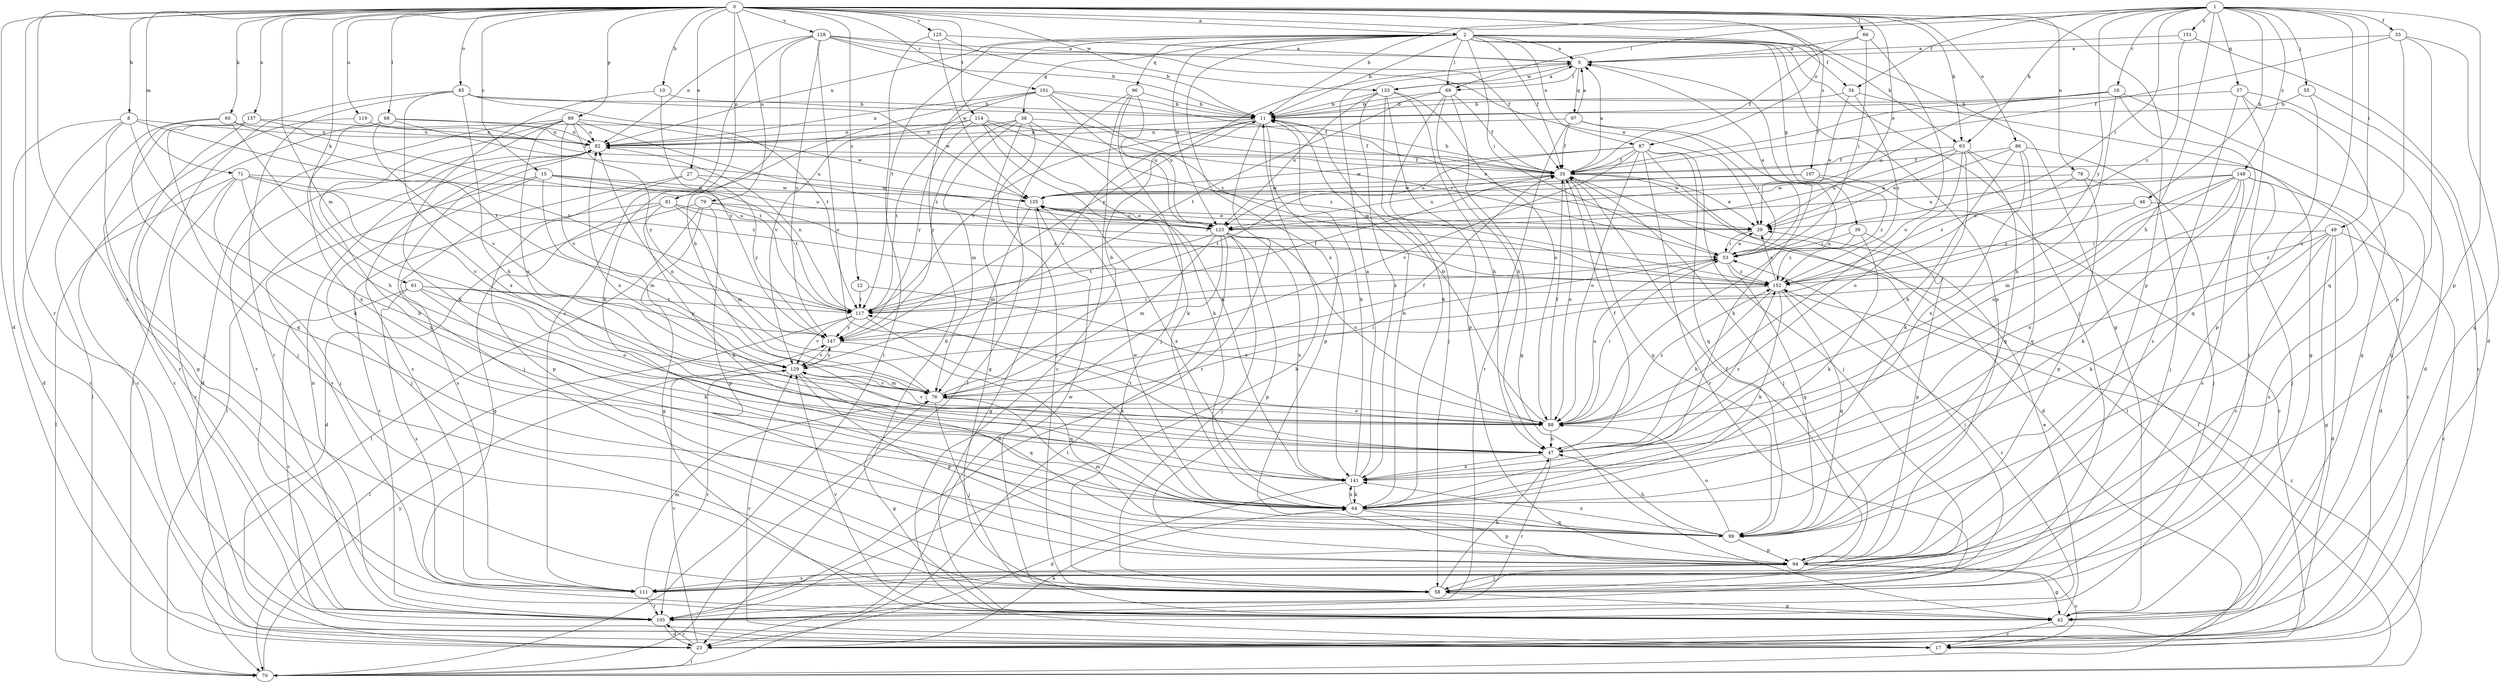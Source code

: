 strict digraph  {
0;
1;
2;
5;
8;
10;
11;
12;
15;
16;
17;
23;
27;
29;
33;
34;
35;
37;
38;
39;
42;
46;
47;
49;
53;
55;
58;
60;
61;
63;
64;
66;
68;
69;
70;
71;
76;
78;
79;
81;
82;
85;
86;
87;
88;
89;
94;
96;
97;
99;
101;
105;
107;
111;
114;
117;
119;
123;
125;
128;
129;
133;
135;
137;
141;
147;
148;
151;
152;
0 -> 2  [label=a];
0 -> 8  [label=b];
0 -> 10  [label=b];
0 -> 12  [label=c];
0 -> 15  [label=c];
0 -> 23  [label=d];
0 -> 27  [label=e];
0 -> 29  [label=e];
0 -> 60  [label=k];
0 -> 61  [label=k];
0 -> 63  [label=k];
0 -> 66  [label=l];
0 -> 68  [label=l];
0 -> 71  [label=m];
0 -> 76  [label=m];
0 -> 78  [label=n];
0 -> 79  [label=n];
0 -> 81  [label=n];
0 -> 85  [label=o];
0 -> 86  [label=o];
0 -> 87  [label=o];
0 -> 89  [label=p];
0 -> 94  [label=p];
0 -> 101  [label=r];
0 -> 105  [label=r];
0 -> 107  [label=s];
0 -> 111  [label=s];
0 -> 114  [label=t];
0 -> 119  [label=u];
0 -> 125  [label=v];
0 -> 128  [label=v];
0 -> 133  [label=w];
0 -> 137  [label=x];
1 -> 11  [label=b];
1 -> 16  [label=c];
1 -> 33  [label=f];
1 -> 34  [label=f];
1 -> 37  [label=g];
1 -> 46  [label=h];
1 -> 47  [label=h];
1 -> 49  [label=i];
1 -> 53  [label=i];
1 -> 55  [label=j];
1 -> 63  [label=k];
1 -> 69  [label=l];
1 -> 94  [label=p];
1 -> 141  [label=x];
1 -> 147  [label=y];
1 -> 148  [label=z];
1 -> 151  [label=z];
2 -> 5  [label=a];
2 -> 11  [label=b];
2 -> 23  [label=d];
2 -> 34  [label=f];
2 -> 35  [label=f];
2 -> 38  [label=g];
2 -> 39  [label=g];
2 -> 42  [label=g];
2 -> 53  [label=i];
2 -> 58  [label=j];
2 -> 63  [label=k];
2 -> 69  [label=l];
2 -> 82  [label=n];
2 -> 87  [label=o];
2 -> 94  [label=p];
2 -> 96  [label=q];
2 -> 117  [label=t];
2 -> 123  [label=u];
2 -> 141  [label=x];
5 -> 69  [label=l];
5 -> 97  [label=q];
5 -> 133  [label=w];
5 -> 147  [label=y];
8 -> 17  [label=c];
8 -> 23  [label=d];
8 -> 58  [label=j];
8 -> 64  [label=k];
8 -> 82  [label=n];
8 -> 117  [label=t];
10 -> 11  [label=b];
10 -> 64  [label=k];
10 -> 147  [label=y];
11 -> 82  [label=n];
11 -> 94  [label=p];
11 -> 105  [label=r];
11 -> 117  [label=t];
11 -> 129  [label=v];
12 -> 88  [label=o];
12 -> 117  [label=t];
15 -> 58  [label=j];
15 -> 76  [label=m];
15 -> 111  [label=s];
15 -> 117  [label=t];
15 -> 123  [label=u];
15 -> 135  [label=w];
16 -> 11  [label=b];
16 -> 35  [label=f];
16 -> 42  [label=g];
16 -> 47  [label=h];
16 -> 99  [label=q];
16 -> 123  [label=u];
17 -> 129  [label=v];
23 -> 64  [label=k];
23 -> 70  [label=l];
23 -> 105  [label=r];
23 -> 129  [label=v];
27 -> 94  [label=p];
27 -> 111  [label=s];
27 -> 135  [label=w];
27 -> 147  [label=y];
29 -> 53  [label=i];
29 -> 135  [label=w];
33 -> 5  [label=a];
33 -> 35  [label=f];
33 -> 42  [label=g];
33 -> 94  [label=p];
33 -> 99  [label=q];
34 -> 11  [label=b];
34 -> 29  [label=e];
34 -> 42  [label=g];
34 -> 152  [label=z];
35 -> 5  [label=a];
35 -> 11  [label=b];
35 -> 23  [label=d];
35 -> 29  [label=e];
35 -> 58  [label=j];
35 -> 88  [label=o];
35 -> 99  [label=q];
35 -> 117  [label=t];
35 -> 135  [label=w];
37 -> 11  [label=b];
37 -> 23  [label=d];
37 -> 42  [label=g];
37 -> 105  [label=r];
37 -> 111  [label=s];
38 -> 29  [label=e];
38 -> 42  [label=g];
38 -> 58  [label=j];
38 -> 64  [label=k];
38 -> 76  [label=m];
38 -> 82  [label=n];
38 -> 147  [label=y];
39 -> 53  [label=i];
39 -> 64  [label=k];
39 -> 94  [label=p];
39 -> 152  [label=z];
42 -> 17  [label=c];
42 -> 29  [label=e];
42 -> 129  [label=v];
46 -> 29  [label=e];
46 -> 111  [label=s];
46 -> 152  [label=z];
47 -> 35  [label=f];
47 -> 105  [label=r];
47 -> 117  [label=t];
47 -> 141  [label=x];
47 -> 152  [label=z];
49 -> 17  [label=c];
49 -> 23  [label=d];
49 -> 42  [label=g];
49 -> 53  [label=i];
49 -> 64  [label=k];
49 -> 111  [label=s];
49 -> 152  [label=z];
53 -> 5  [label=a];
53 -> 29  [label=e];
53 -> 88  [label=o];
53 -> 99  [label=q];
53 -> 152  [label=z];
55 -> 11  [label=b];
55 -> 17  [label=c];
55 -> 94  [label=p];
58 -> 42  [label=g];
58 -> 47  [label=h];
58 -> 53  [label=i];
58 -> 135  [label=w];
60 -> 47  [label=h];
60 -> 58  [label=j];
60 -> 70  [label=l];
60 -> 82  [label=n];
60 -> 117  [label=t];
61 -> 17  [label=c];
61 -> 64  [label=k];
61 -> 88  [label=o];
61 -> 111  [label=s];
61 -> 117  [label=t];
61 -> 147  [label=y];
63 -> 17  [label=c];
63 -> 29  [label=e];
63 -> 35  [label=f];
63 -> 64  [label=k];
63 -> 88  [label=o];
63 -> 99  [label=q];
63 -> 123  [label=u];
64 -> 11  [label=b];
64 -> 94  [label=p];
64 -> 99  [label=q];
64 -> 135  [label=w];
64 -> 141  [label=x];
66 -> 5  [label=a];
66 -> 35  [label=f];
66 -> 53  [label=i];
66 -> 88  [label=o];
68 -> 35  [label=f];
68 -> 82  [label=n];
68 -> 105  [label=r];
68 -> 123  [label=u];
68 -> 129  [label=v];
68 -> 141  [label=x];
69 -> 11  [label=b];
69 -> 35  [label=f];
69 -> 42  [label=g];
69 -> 47  [label=h];
69 -> 58  [label=j];
69 -> 117  [label=t];
70 -> 35  [label=f];
70 -> 147  [label=y];
70 -> 152  [label=z];
71 -> 47  [label=h];
71 -> 58  [label=j];
71 -> 70  [label=l];
71 -> 105  [label=r];
71 -> 129  [label=v];
71 -> 135  [label=w];
71 -> 152  [label=z];
76 -> 11  [label=b];
76 -> 35  [label=f];
76 -> 42  [label=g];
76 -> 53  [label=i];
76 -> 58  [label=j];
76 -> 82  [label=n];
76 -> 88  [label=o];
76 -> 129  [label=v];
78 -> 58  [label=j];
78 -> 94  [label=p];
78 -> 135  [label=w];
78 -> 152  [label=z];
79 -> 23  [label=d];
79 -> 29  [label=e];
79 -> 42  [label=g];
79 -> 70  [label=l];
79 -> 94  [label=p];
79 -> 152  [label=z];
81 -> 42  [label=g];
81 -> 53  [label=i];
81 -> 64  [label=k];
81 -> 76  [label=m];
81 -> 105  [label=r];
81 -> 123  [label=u];
82 -> 35  [label=f];
82 -> 58  [label=j];
82 -> 70  [label=l];
82 -> 111  [label=s];
85 -> 11  [label=b];
85 -> 47  [label=h];
85 -> 70  [label=l];
85 -> 105  [label=r];
85 -> 117  [label=t];
85 -> 135  [label=w];
85 -> 141  [label=x];
86 -> 29  [label=e];
86 -> 35  [label=f];
86 -> 47  [label=h];
86 -> 58  [label=j];
86 -> 99  [label=q];
86 -> 141  [label=x];
87 -> 35  [label=f];
87 -> 58  [label=j];
87 -> 70  [label=l];
87 -> 88  [label=o];
87 -> 99  [label=q];
87 -> 105  [label=r];
87 -> 123  [label=u];
87 -> 129  [label=v];
87 -> 135  [label=w];
88 -> 5  [label=a];
88 -> 11  [label=b];
88 -> 35  [label=f];
88 -> 47  [label=h];
88 -> 53  [label=i];
88 -> 82  [label=n];
88 -> 129  [label=v];
88 -> 152  [label=z];
89 -> 23  [label=d];
89 -> 82  [label=n];
89 -> 88  [label=o];
89 -> 99  [label=q];
89 -> 105  [label=r];
89 -> 129  [label=v];
89 -> 135  [label=w];
89 -> 147  [label=y];
89 -> 152  [label=z];
94 -> 17  [label=c];
94 -> 35  [label=f];
94 -> 42  [label=g];
94 -> 58  [label=j];
94 -> 111  [label=s];
96 -> 11  [label=b];
96 -> 17  [label=c];
96 -> 58  [label=j];
96 -> 70  [label=l];
96 -> 123  [label=u];
97 -> 5  [label=a];
97 -> 35  [label=f];
97 -> 53  [label=i];
97 -> 64  [label=k];
97 -> 82  [label=n];
97 -> 105  [label=r];
99 -> 47  [label=h];
99 -> 76  [label=m];
99 -> 88  [label=o];
99 -> 94  [label=p];
99 -> 141  [label=x];
101 -> 11  [label=b];
101 -> 35  [label=f];
101 -> 64  [label=k];
101 -> 82  [label=n];
101 -> 123  [label=u];
101 -> 129  [label=v];
101 -> 152  [label=z];
105 -> 11  [label=b];
105 -> 23  [label=d];
105 -> 82  [label=n];
107 -> 17  [label=c];
107 -> 123  [label=u];
107 -> 135  [label=w];
107 -> 152  [label=z];
111 -> 76  [label=m];
111 -> 105  [label=r];
114 -> 53  [label=i];
114 -> 64  [label=k];
114 -> 82  [label=n];
114 -> 117  [label=t];
114 -> 141  [label=x];
114 -> 147  [label=y];
114 -> 152  [label=z];
117 -> 35  [label=f];
117 -> 64  [label=k];
117 -> 70  [label=l];
117 -> 82  [label=n];
117 -> 129  [label=v];
117 -> 147  [label=y];
119 -> 17  [label=c];
119 -> 35  [label=f];
119 -> 82  [label=n];
123 -> 23  [label=d];
123 -> 58  [label=j];
123 -> 70  [label=l];
123 -> 76  [label=m];
123 -> 88  [label=o];
123 -> 94  [label=p];
123 -> 117  [label=t];
123 -> 141  [label=x];
125 -> 5  [label=a];
125 -> 11  [label=b];
125 -> 70  [label=l];
125 -> 135  [label=w];
128 -> 5  [label=a];
128 -> 11  [label=b];
128 -> 29  [label=e];
128 -> 35  [label=f];
128 -> 47  [label=h];
128 -> 82  [label=n];
128 -> 88  [label=o];
128 -> 111  [label=s];
128 -> 147  [label=y];
129 -> 76  [label=m];
129 -> 94  [label=p];
129 -> 99  [label=q];
129 -> 105  [label=r];
129 -> 147  [label=y];
133 -> 5  [label=a];
133 -> 11  [label=b];
133 -> 47  [label=h];
133 -> 64  [label=k];
133 -> 88  [label=o];
133 -> 94  [label=p];
133 -> 123  [label=u];
133 -> 141  [label=x];
135 -> 29  [label=e];
135 -> 42  [label=g];
135 -> 76  [label=m];
135 -> 123  [label=u];
135 -> 141  [label=x];
137 -> 17  [label=c];
137 -> 42  [label=g];
137 -> 82  [label=n];
137 -> 99  [label=q];
137 -> 117  [label=t];
141 -> 5  [label=a];
141 -> 11  [label=b];
141 -> 23  [label=d];
141 -> 64  [label=k];
147 -> 53  [label=i];
147 -> 99  [label=q];
147 -> 129  [label=v];
148 -> 23  [label=d];
148 -> 58  [label=j];
148 -> 64  [label=k];
148 -> 76  [label=m];
148 -> 88  [label=o];
148 -> 111  [label=s];
148 -> 123  [label=u];
148 -> 135  [label=w];
148 -> 141  [label=x];
151 -> 5  [label=a];
151 -> 23  [label=d];
151 -> 152  [label=z];
152 -> 29  [label=e];
152 -> 47  [label=h];
152 -> 64  [label=k];
152 -> 99  [label=q];
152 -> 105  [label=r];
152 -> 117  [label=t];
}
